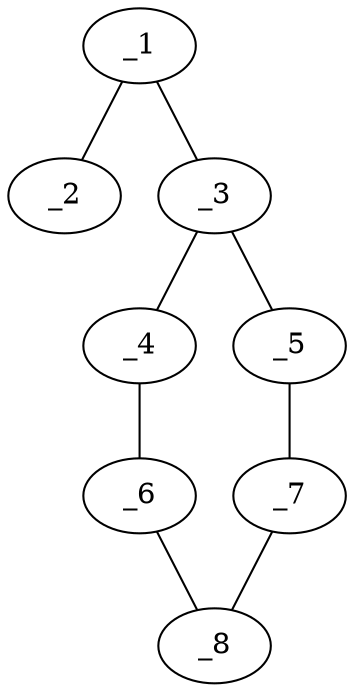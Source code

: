graph molid526046 {
	_1	 [charge=0,
		chem=1,
		symbol="C  ",
		x="2.866",
		y="1.25"];
	_2	 [charge=0,
		chem=2,
		symbol="O  ",
		x="3.7321",
		y="1.75"];
	_1 -- _2	 [valence=1];
	_3	 [charge=0,
		chem=1,
		symbol="C  ",
		x="2.866",
		y="0.25"];
	_1 -- _3	 [valence=1];
	_4	 [charge=0,
		chem=1,
		symbol="C  ",
		x=2,
		y="-0.25"];
	_3 -- _4	 [valence=2];
	_5	 [charge=0,
		chem=1,
		symbol="C  ",
		x="3.7321",
		y="-0.25"];
	_3 -- _5	 [valence=1];
	_6	 [charge=0,
		chem=1,
		symbol="C  ",
		x=2,
		y="-1.25"];
	_4 -- _6	 [valence=1];
	_7	 [charge=0,
		chem=4,
		symbol="N  ",
		x="3.7321",
		y="-1.25"];
	_5 -- _7	 [valence=2];
	_8	 [charge=0,
		chem=1,
		symbol="C  ",
		x="2.866",
		y="-1.75"];
	_6 -- _8	 [valence=2];
	_7 -- _8	 [valence=1];
}
